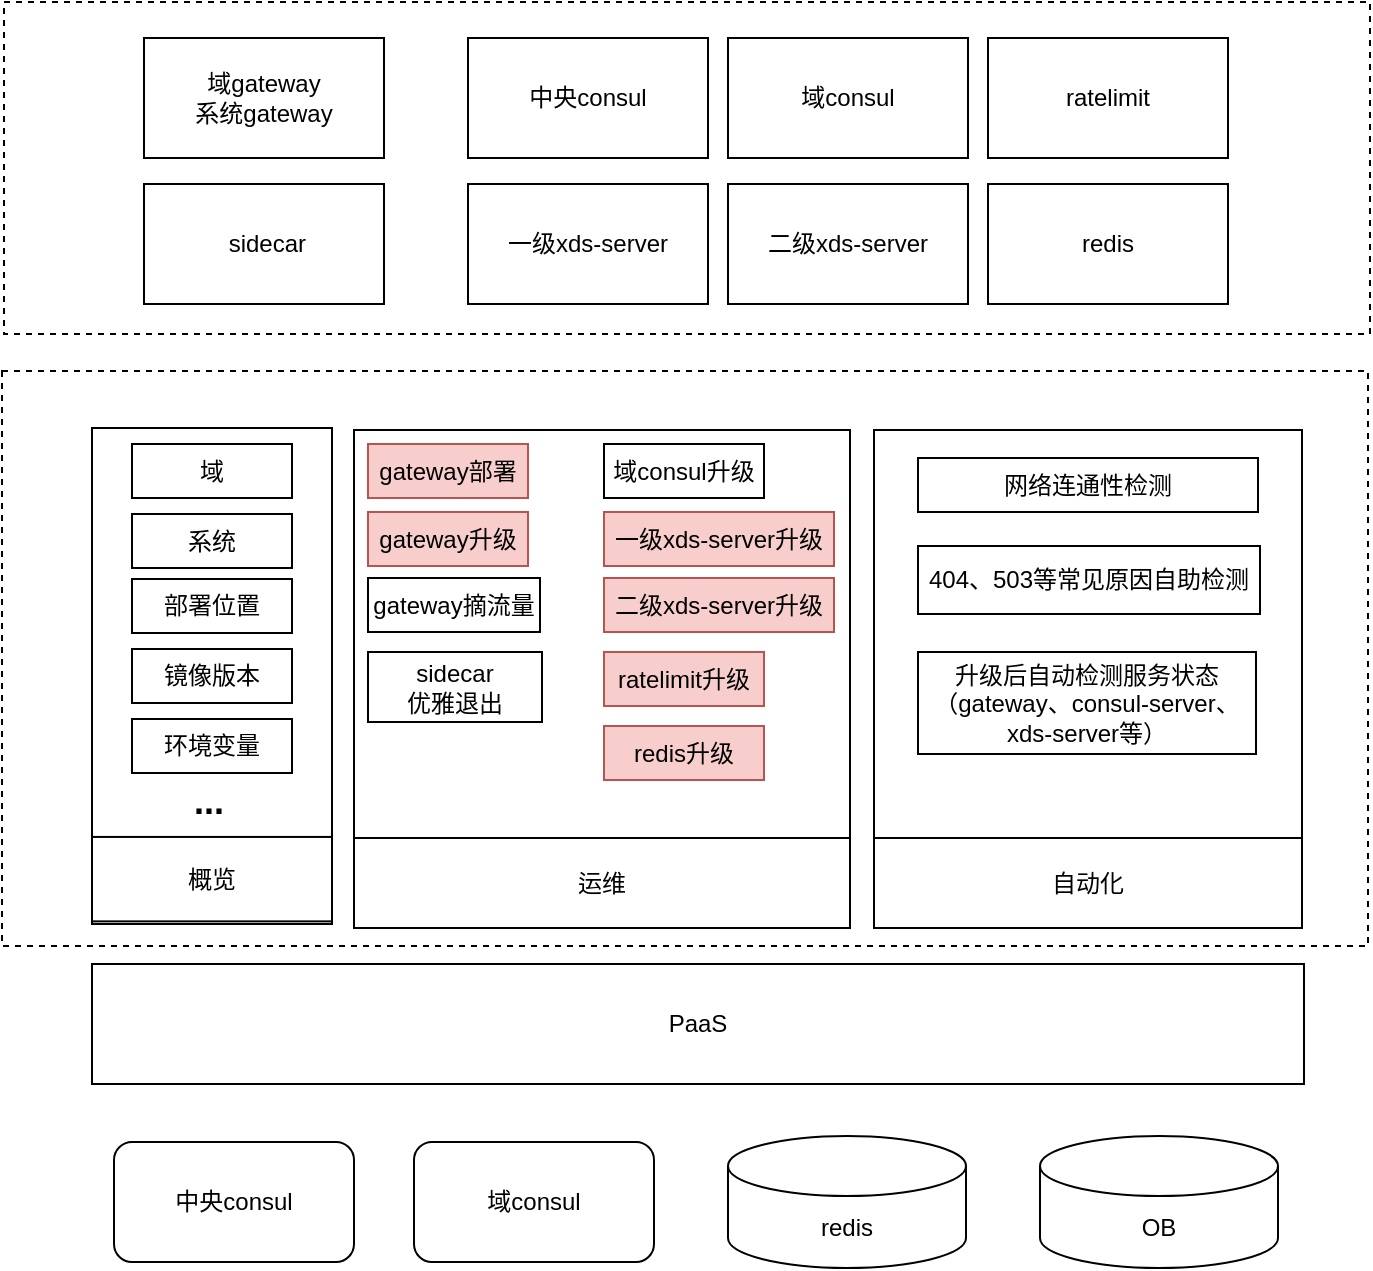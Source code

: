 <mxfile version="26.0.11">
  <diagram name="第 1 页" id="9Li6IN2-fdfVNfoZi-YO">
    <mxGraphModel dx="954" dy="605" grid="0" gridSize="10" guides="1" tooltips="1" connect="1" arrows="1" fold="1" page="1" pageScale="1" pageWidth="827" pageHeight="1169" math="0" shadow="0">
      <root>
        <mxCell id="0" />
        <mxCell id="1" parent="0" />
        <mxCell id="gm98-_d_66KDWPCI6MxP-15" value="" style="group" parent="1" vertex="1" connectable="0">
          <mxGeometry x="95" y="359" width="638" height="259" as="geometry" />
        </mxCell>
        <mxCell id="gm98-_d_66KDWPCI6MxP-55" value="" style="rounded=0;whiteSpace=wrap;html=1;dashed=1;" parent="gm98-_d_66KDWPCI6MxP-15" vertex="1">
          <mxGeometry x="-45" y="-28.5" width="683" height="287.5" as="geometry" />
        </mxCell>
        <mxCell id="gm98-_d_66KDWPCI6MxP-13" value="" style="rounded=0;whiteSpace=wrap;html=1;" parent="gm98-_d_66KDWPCI6MxP-15" vertex="1">
          <mxGeometry width="120" height="248.0" as="geometry" />
        </mxCell>
        <mxCell id="gm98-_d_66KDWPCI6MxP-14" value="概览" style="rounded=0;whiteSpace=wrap;html=1;" parent="gm98-_d_66KDWPCI6MxP-15" vertex="1">
          <mxGeometry y="204.468" width="120" height="42.213" as="geometry" />
        </mxCell>
        <mxCell id="gm98-_d_66KDWPCI6MxP-10" value="部署位置" style="rounded=0;whiteSpace=wrap;html=1;" parent="gm98-_d_66KDWPCI6MxP-15" vertex="1">
          <mxGeometry x="20" y="75.5" width="80" height="27" as="geometry" />
        </mxCell>
        <mxCell id="gm98-_d_66KDWPCI6MxP-11" value="镜像版本" style="rounded=0;whiteSpace=wrap;html=1;" parent="gm98-_d_66KDWPCI6MxP-15" vertex="1">
          <mxGeometry x="20" y="110.5" width="80" height="27" as="geometry" />
        </mxCell>
        <mxCell id="gm98-_d_66KDWPCI6MxP-12" value="环境变量" style="rounded=0;whiteSpace=wrap;html=1;" parent="gm98-_d_66KDWPCI6MxP-15" vertex="1">
          <mxGeometry x="20" y="145.5" width="80" height="27" as="geometry" />
        </mxCell>
        <mxCell id="gm98-_d_66KDWPCI6MxP-16" value="&lt;span style=&quot;font-size: 18px;&quot;&gt;&lt;b&gt;...&lt;/b&gt;&lt;/span&gt;" style="text;html=1;align=center;verticalAlign=middle;resizable=0;points=[];autosize=1;strokeColor=none;fillColor=none;" parent="gm98-_d_66KDWPCI6MxP-15" vertex="1">
          <mxGeometry x="41" y="170.47" width="33" height="34" as="geometry" />
        </mxCell>
        <mxCell id="gm98-_d_66KDWPCI6MxP-17" value="域" style="rounded=0;whiteSpace=wrap;html=1;" parent="gm98-_d_66KDWPCI6MxP-15" vertex="1">
          <mxGeometry x="20" y="8" width="80" height="27" as="geometry" />
        </mxCell>
        <mxCell id="gm98-_d_66KDWPCI6MxP-18" value="系统" style="rounded=0;whiteSpace=wrap;html=1;" parent="gm98-_d_66KDWPCI6MxP-15" vertex="1">
          <mxGeometry x="20" y="43" width="80" height="27" as="geometry" />
        </mxCell>
        <mxCell id="gm98-_d_66KDWPCI6MxP-9" value="" style="rounded=0;whiteSpace=wrap;html=1;dashed=1;" parent="1" vertex="1">
          <mxGeometry x="51" y="146" width="683" height="166" as="geometry" />
        </mxCell>
        <mxCell id="gm98-_d_66KDWPCI6MxP-1" value="域gateway&lt;div&gt;系统gateway&lt;/div&gt;" style="rounded=0;whiteSpace=wrap;html=1;" parent="1" vertex="1">
          <mxGeometry x="121" y="164" width="120" height="60" as="geometry" />
        </mxCell>
        <mxCell id="gm98-_d_66KDWPCI6MxP-2" value="&amp;nbsp;sidecar" style="rounded=0;whiteSpace=wrap;html=1;" parent="1" vertex="1">
          <mxGeometry x="121" y="237" width="120" height="60" as="geometry" />
        </mxCell>
        <mxCell id="gm98-_d_66KDWPCI6MxP-3" value="中央consul" style="rounded=0;whiteSpace=wrap;html=1;" parent="1" vertex="1">
          <mxGeometry x="283" y="164" width="120" height="60" as="geometry" />
        </mxCell>
        <mxCell id="gm98-_d_66KDWPCI6MxP-4" value="域consul" style="rounded=0;whiteSpace=wrap;html=1;" parent="1" vertex="1">
          <mxGeometry x="413" y="164" width="120" height="60" as="geometry" />
        </mxCell>
        <mxCell id="gm98-_d_66KDWPCI6MxP-5" value="ratelimit" style="rounded=0;whiteSpace=wrap;html=1;" parent="1" vertex="1">
          <mxGeometry x="543" y="164" width="120" height="60" as="geometry" />
        </mxCell>
        <mxCell id="gm98-_d_66KDWPCI6MxP-6" value="一级xds-server" style="rounded=0;whiteSpace=wrap;html=1;" parent="1" vertex="1">
          <mxGeometry x="283" y="237" width="120" height="60" as="geometry" />
        </mxCell>
        <mxCell id="gm98-_d_66KDWPCI6MxP-7" value="二级xds-server" style="rounded=0;whiteSpace=wrap;html=1;" parent="1" vertex="1">
          <mxGeometry x="413" y="237" width="120" height="60" as="geometry" />
        </mxCell>
        <mxCell id="gm98-_d_66KDWPCI6MxP-8" value="redis" style="rounded=0;whiteSpace=wrap;html=1;" parent="1" vertex="1">
          <mxGeometry x="543" y="237" width="120" height="60" as="geometry" />
        </mxCell>
        <mxCell id="gm98-_d_66KDWPCI6MxP-22" value="" style="group" parent="1" vertex="1" connectable="0">
          <mxGeometry x="226" y="360" width="248" height="249" as="geometry" />
        </mxCell>
        <mxCell id="gm98-_d_66KDWPCI6MxP-20" value="" style="rounded=0;whiteSpace=wrap;html=1;" parent="gm98-_d_66KDWPCI6MxP-22" vertex="1">
          <mxGeometry width="248" height="249" as="geometry" />
        </mxCell>
        <mxCell id="gm98-_d_66KDWPCI6MxP-21" value="运维" style="rounded=0;whiteSpace=wrap;html=1;" parent="gm98-_d_66KDWPCI6MxP-22" vertex="1">
          <mxGeometry y="204" width="248" height="45" as="geometry" />
        </mxCell>
        <mxCell id="gm98-_d_66KDWPCI6MxP-23" value="gateway部署" style="rounded=0;whiteSpace=wrap;html=1;fillColor=#f8cecc;strokeColor=#b85450;" parent="gm98-_d_66KDWPCI6MxP-22" vertex="1">
          <mxGeometry x="7" y="7" width="80" height="27" as="geometry" />
        </mxCell>
        <mxCell id="gm98-_d_66KDWPCI6MxP-27" value="gateway摘流量" style="rounded=0;whiteSpace=wrap;html=1;" parent="gm98-_d_66KDWPCI6MxP-22" vertex="1">
          <mxGeometry x="7" y="74" width="86" height="27" as="geometry" />
        </mxCell>
        <mxCell id="gm98-_d_66KDWPCI6MxP-26" value="sidecar&lt;div&gt;优雅退出&lt;/div&gt;" style="rounded=0;whiteSpace=wrap;html=1;" parent="gm98-_d_66KDWPCI6MxP-22" vertex="1">
          <mxGeometry x="7" y="111" width="87" height="35" as="geometry" />
        </mxCell>
        <mxCell id="gm98-_d_66KDWPCI6MxP-25" value="域consul升级" style="rounded=0;whiteSpace=wrap;html=1;" parent="gm98-_d_66KDWPCI6MxP-22" vertex="1">
          <mxGeometry x="125" y="7" width="80" height="27" as="geometry" />
        </mxCell>
        <mxCell id="gm98-_d_66KDWPCI6MxP-24" value="gateway升级" style="rounded=0;whiteSpace=wrap;html=1;fillColor=#f8cecc;strokeColor=#b85450;" parent="gm98-_d_66KDWPCI6MxP-22" vertex="1">
          <mxGeometry x="7" y="41" width="80" height="27" as="geometry" />
        </mxCell>
        <mxCell id="gm98-_d_66KDWPCI6MxP-29" value="一级xds-server升级" style="rounded=0;whiteSpace=wrap;html=1;fillColor=#f8cecc;strokeColor=#b85450;" parent="gm98-_d_66KDWPCI6MxP-22" vertex="1">
          <mxGeometry x="125" y="41" width="115" height="27" as="geometry" />
        </mxCell>
        <mxCell id="gm98-_d_66KDWPCI6MxP-30" value="二级xds-server升级" style="rounded=0;whiteSpace=wrap;html=1;fillColor=#f8cecc;strokeColor=#b85450;" parent="gm98-_d_66KDWPCI6MxP-22" vertex="1">
          <mxGeometry x="125" y="74" width="115" height="27" as="geometry" />
        </mxCell>
        <mxCell id="gm98-_d_66KDWPCI6MxP-31" value="ratelimit升级" style="rounded=0;whiteSpace=wrap;html=1;fillColor=#f8cecc;strokeColor=#b85450;" parent="gm98-_d_66KDWPCI6MxP-22" vertex="1">
          <mxGeometry x="125" y="111" width="80" height="27" as="geometry" />
        </mxCell>
        <mxCell id="gm98-_d_66KDWPCI6MxP-32" value="redis升级" style="rounded=0;whiteSpace=wrap;html=1;fillColor=#f8cecc;strokeColor=#b85450;" parent="gm98-_d_66KDWPCI6MxP-22" vertex="1">
          <mxGeometry x="125" y="148" width="80" height="27" as="geometry" />
        </mxCell>
        <mxCell id="gm98-_d_66KDWPCI6MxP-33" value="" style="group" parent="1" vertex="1" connectable="0">
          <mxGeometry x="486" y="360" width="214" height="249" as="geometry" />
        </mxCell>
        <mxCell id="gm98-_d_66KDWPCI6MxP-34" value="" style="rounded=0;whiteSpace=wrap;html=1;" parent="gm98-_d_66KDWPCI6MxP-33" vertex="1">
          <mxGeometry width="214" height="249" as="geometry" />
        </mxCell>
        <mxCell id="gm98-_d_66KDWPCI6MxP-35" value="自动化" style="rounded=0;whiteSpace=wrap;html=1;" parent="gm98-_d_66KDWPCI6MxP-33" vertex="1">
          <mxGeometry y="204" width="214" height="45" as="geometry" />
        </mxCell>
        <mxCell id="gm98-_d_66KDWPCI6MxP-46" value="404、503等常见原因自助检测" style="rounded=0;whiteSpace=wrap;html=1;" parent="gm98-_d_66KDWPCI6MxP-33" vertex="1">
          <mxGeometry x="22" y="58" width="171" height="34" as="geometry" />
        </mxCell>
        <mxCell id="gm98-_d_66KDWPCI6MxP-36" value="网络连通性检测" style="rounded=0;whiteSpace=wrap;html=1;" parent="gm98-_d_66KDWPCI6MxP-33" vertex="1">
          <mxGeometry x="22" y="14" width="170" height="27" as="geometry" />
        </mxCell>
        <mxCell id="gm98-_d_66KDWPCI6MxP-41" value="升级后自动检测服务状态&lt;div&gt;（gateway、consul-server、&lt;/div&gt;&lt;div&gt;xds-server等）&lt;/div&gt;" style="rounded=0;whiteSpace=wrap;html=1;" parent="gm98-_d_66KDWPCI6MxP-33" vertex="1">
          <mxGeometry x="22" y="111" width="169" height="51" as="geometry" />
        </mxCell>
        <mxCell id="gm98-_d_66KDWPCI6MxP-49" value="域consul" style="rounded=1;whiteSpace=wrap;html=1;" parent="1" vertex="1">
          <mxGeometry x="256" y="716" width="120" height="60" as="geometry" />
        </mxCell>
        <mxCell id="gm98-_d_66KDWPCI6MxP-50" value="OB" style="shape=cylinder3;whiteSpace=wrap;html=1;boundedLbl=1;backgroundOutline=1;size=15;" parent="1" vertex="1">
          <mxGeometry x="569" y="713" width="119" height="66" as="geometry" />
        </mxCell>
        <mxCell id="gm98-_d_66KDWPCI6MxP-51" value="中央consul" style="rounded=1;whiteSpace=wrap;html=1;" parent="1" vertex="1">
          <mxGeometry x="106" y="716" width="120" height="60" as="geometry" />
        </mxCell>
        <mxCell id="gm98-_d_66KDWPCI6MxP-52" value="redis" style="shape=cylinder3;whiteSpace=wrap;html=1;boundedLbl=1;backgroundOutline=1;size=15;" parent="1" vertex="1">
          <mxGeometry x="413" y="713" width="119" height="66" as="geometry" />
        </mxCell>
        <mxCell id="gm98-_d_66KDWPCI6MxP-54" value="PaaS" style="rounded=0;whiteSpace=wrap;html=1;" parent="1" vertex="1">
          <mxGeometry x="95" y="627" width="606" height="60" as="geometry" />
        </mxCell>
      </root>
    </mxGraphModel>
  </diagram>
</mxfile>

